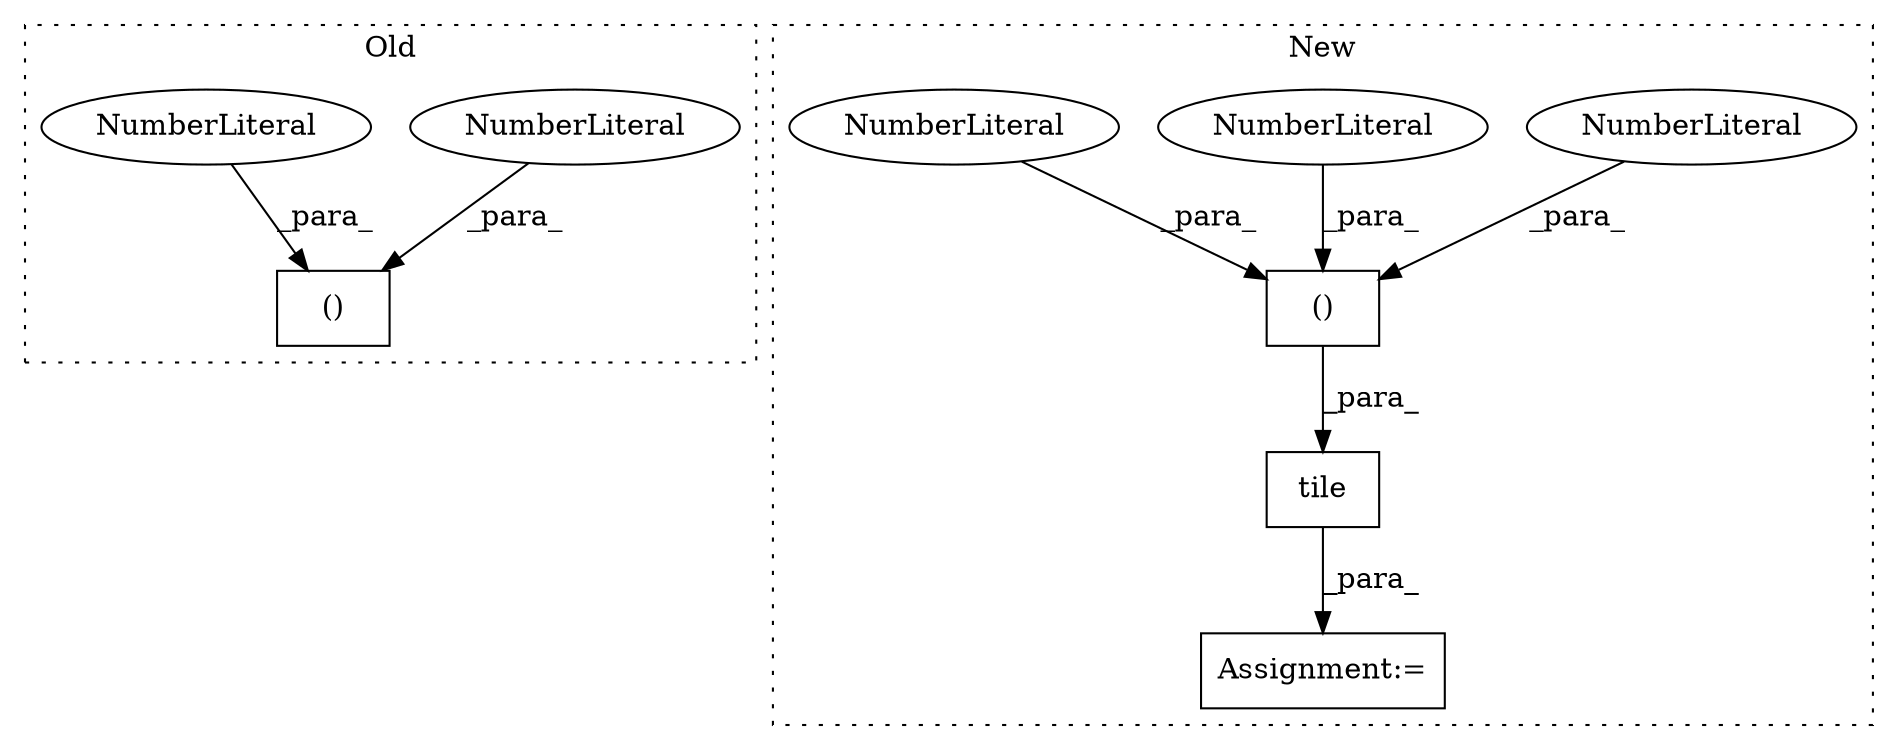 digraph G {
subgraph cluster0 {
1 [label="()" a="106" s="7141" l="16" shape="box"];
7 [label="NumberLiteral" a="34" s="7156" l="1" shape="ellipse"];
8 [label="NumberLiteral" a="34" s="7141" l="2" shape="ellipse"];
label = "Old";
style="dotted";
}
subgraph cluster1 {
2 [label="tile" a="32" s="7161,7210" l="5,2" shape="box"];
3 [label="Assignment:=" a="7" s="7157" l="1" shape="box"];
4 [label="()" a="106" s="7180" l="30" shape="box"];
5 [label="NumberLiteral" a="34" s="7180" l="2" shape="ellipse"];
6 [label="NumberLiteral" a="34" s="7209" l="1" shape="ellipse"];
9 [label="NumberLiteral" a="34" s="7195" l="1" shape="ellipse"];
label = "New";
style="dotted";
}
2 -> 3 [label="_para_"];
4 -> 2 [label="_para_"];
5 -> 4 [label="_para_"];
6 -> 4 [label="_para_"];
7 -> 1 [label="_para_"];
8 -> 1 [label="_para_"];
9 -> 4 [label="_para_"];
}